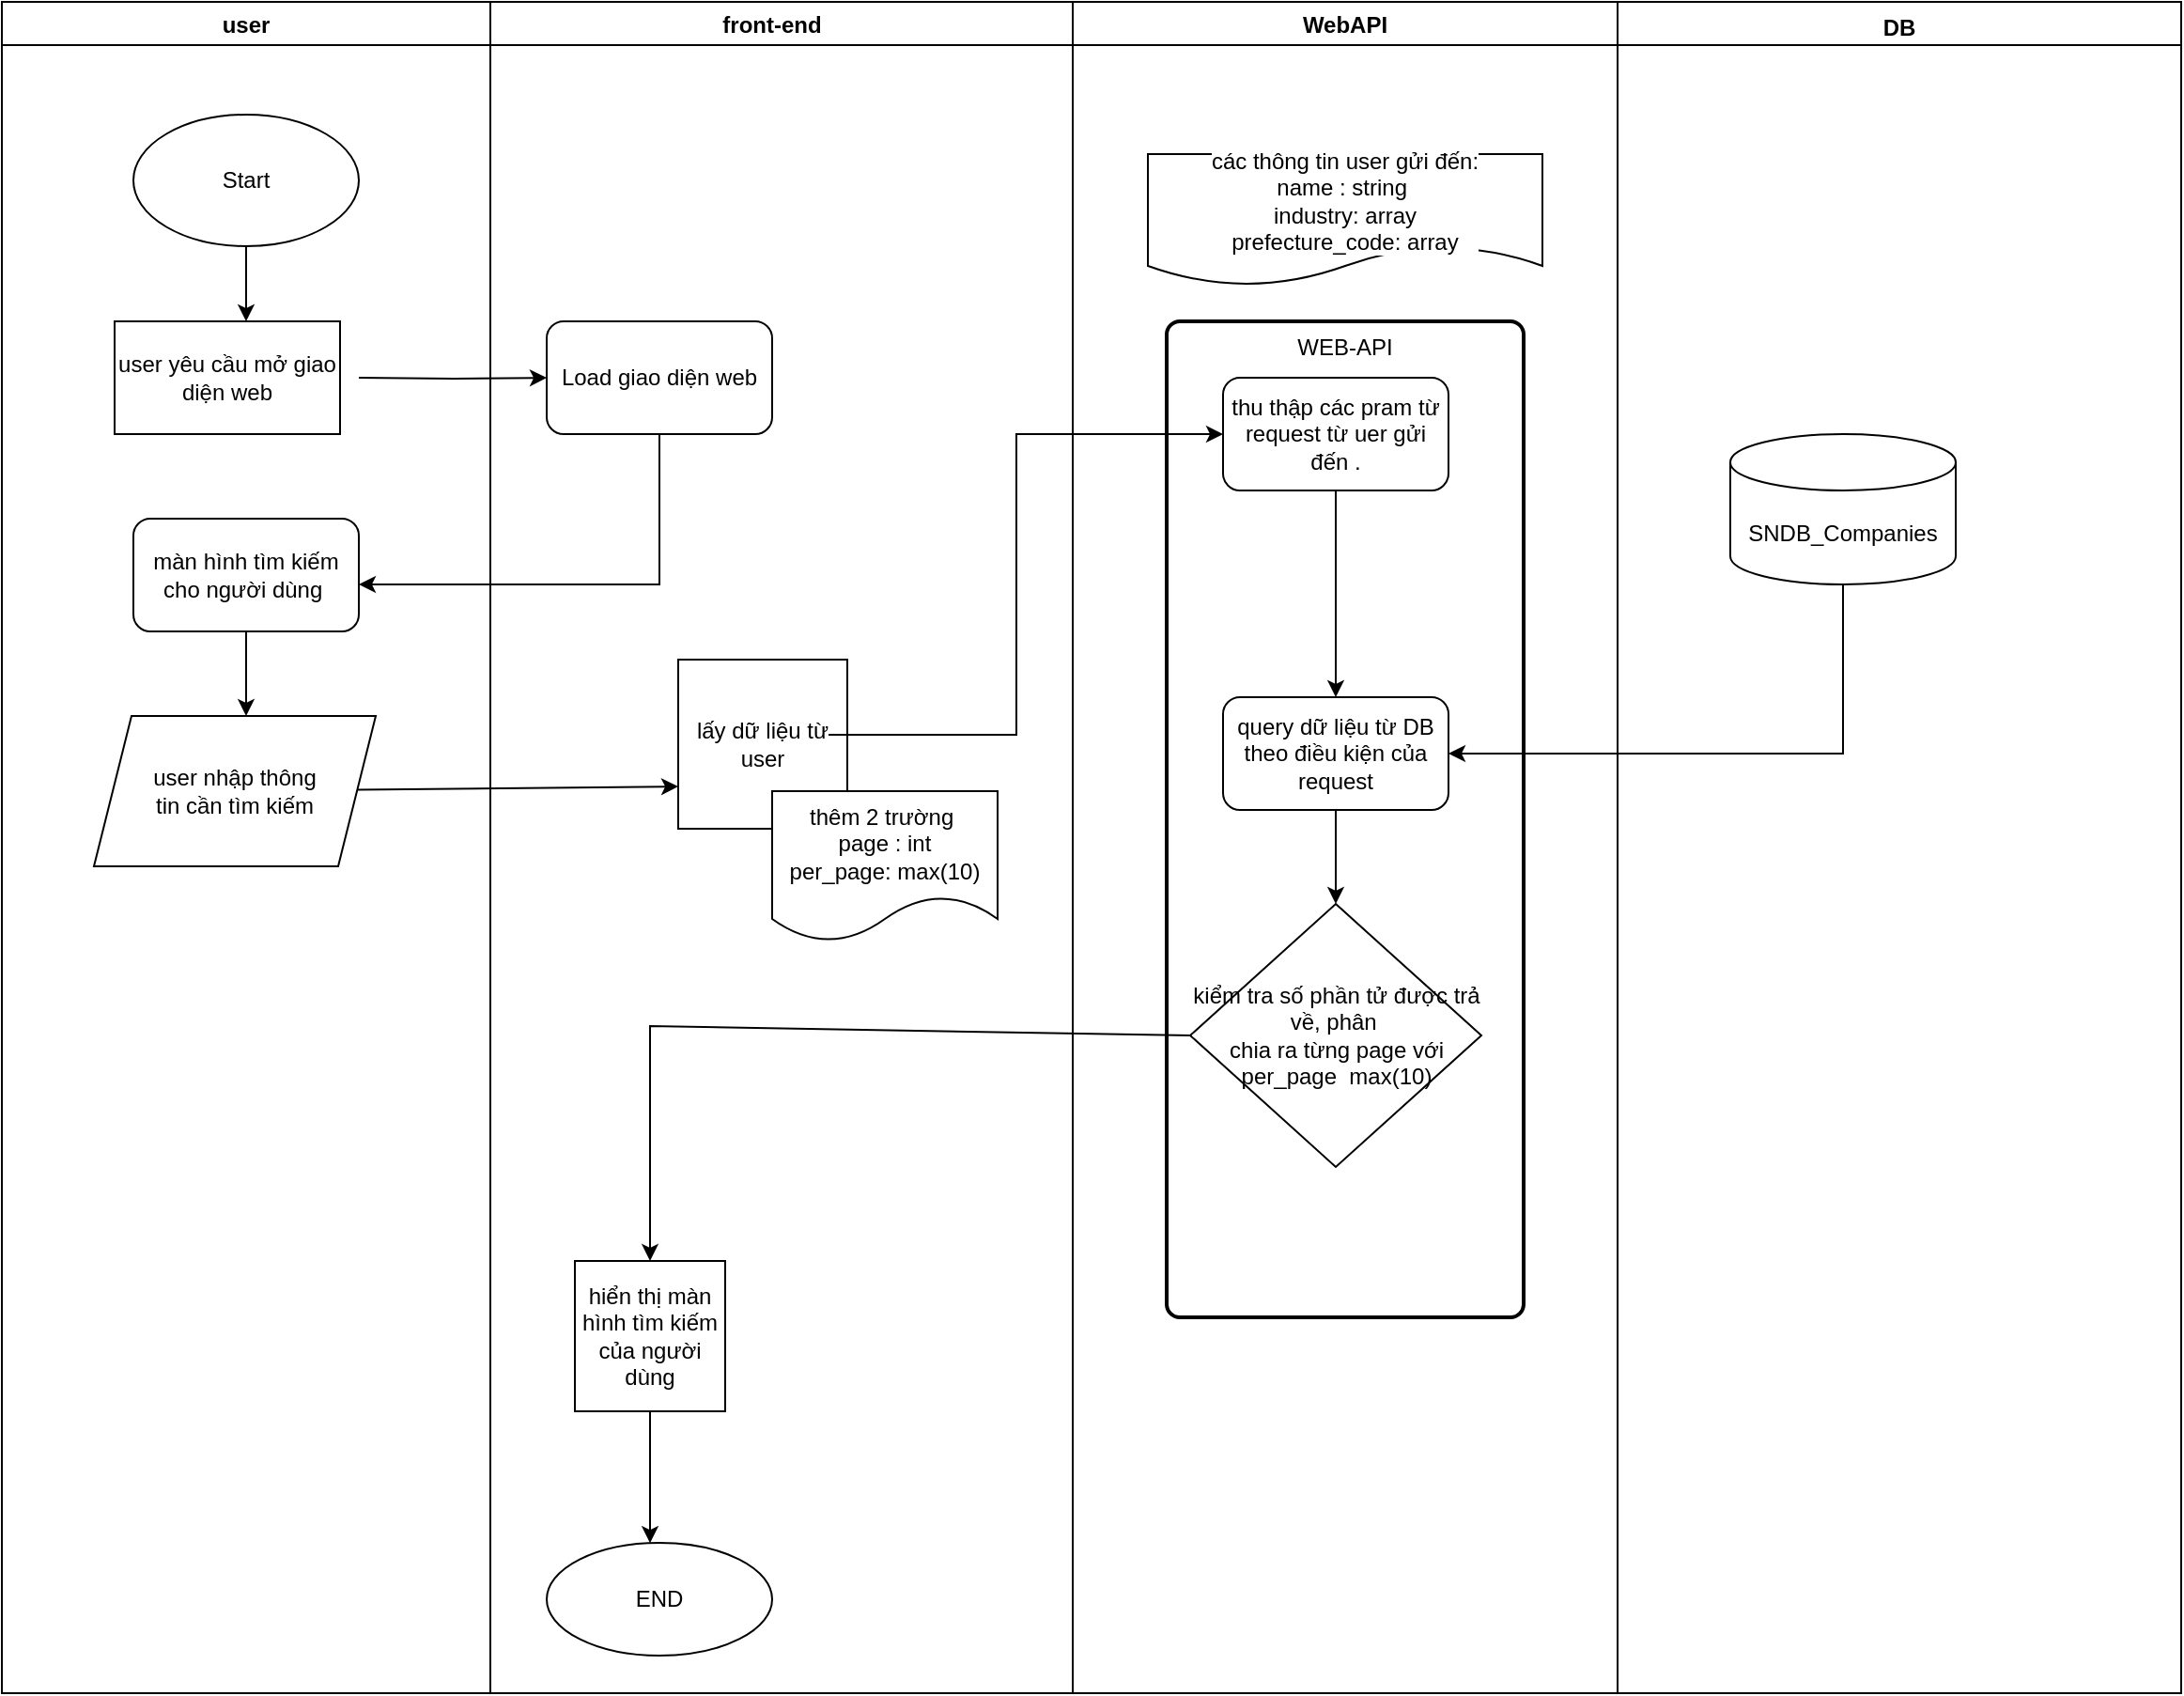 <mxfile version="20.3.0" type="github">
  <diagram name="Page-1" id="74e2e168-ea6b-b213-b513-2b3c1d86103e">
    <mxGraphModel dx="1350" dy="773" grid="1" gridSize="10" guides="1" tooltips="1" connect="1" arrows="1" fold="1" page="1" pageScale="1" pageWidth="1100" pageHeight="850" background="none" math="0" shadow="0">
      <root>
        <mxCell id="0" />
        <mxCell id="1" parent="0" />
        <mxCell id="SqcTT22bL6kexuG86sE3-2" value="front-end   " style="swimlane;" parent="1" vertex="1">
          <mxGeometry x="280" y="90" width="310" height="900" as="geometry" />
        </mxCell>
        <mxCell id="SqcTT22bL6kexuG86sE3-15" value="Load giao diện web" style="whiteSpace=wrap;html=1;rounded=1;" parent="SqcTT22bL6kexuG86sE3-2" vertex="1">
          <mxGeometry x="30" y="170" width="120" height="60" as="geometry" />
        </mxCell>
        <mxCell id="SqcTT22bL6kexuG86sE3-1" value="user" style="swimlane;" parent="SqcTT22bL6kexuG86sE3-2" vertex="1">
          <mxGeometry x="-260" width="260" height="900" as="geometry" />
        </mxCell>
        <mxCell id="SqcTT22bL6kexuG86sE3-14" value="" style="edgeStyle=orthogonalEdgeStyle;rounded=0;orthogonalLoop=1;jettySize=auto;html=1;" parent="SqcTT22bL6kexuG86sE3-1" source="SqcTT22bL6kexuG86sE3-6" edge="1">
          <mxGeometry relative="1" as="geometry">
            <mxPoint x="130" y="170" as="targetPoint" />
          </mxGeometry>
        </mxCell>
        <mxCell id="SqcTT22bL6kexuG86sE3-6" value="Start" style="ellipse;whiteSpace=wrap;html=1;" parent="SqcTT22bL6kexuG86sE3-1" vertex="1">
          <mxGeometry x="70" y="60" width="120" height="70" as="geometry" />
        </mxCell>
        <mxCell id="SqcTT22bL6kexuG86sE3-17" value="user yêu cầu mở giao diện web" style="rounded=0;whiteSpace=wrap;html=1;" parent="SqcTT22bL6kexuG86sE3-1" vertex="1">
          <mxGeometry x="60" y="170" width="120" height="60" as="geometry" />
        </mxCell>
        <mxCell id="SqcTT22bL6kexuG86sE3-20" value="màn hình tìm kiếm cho người dùng&amp;nbsp;" style="rounded=1;whiteSpace=wrap;html=1;" parent="SqcTT22bL6kexuG86sE3-1" vertex="1">
          <mxGeometry x="70" y="275" width="120" height="60" as="geometry" />
        </mxCell>
        <mxCell id="SqcTT22bL6kexuG86sE3-22" value="user nhập thông &lt;br&gt;tin cần tìm kiếm" style="shape=parallelogram;perimeter=parallelogramPerimeter;whiteSpace=wrap;html=1;fixedSize=1;" parent="SqcTT22bL6kexuG86sE3-1" vertex="1">
          <mxGeometry x="49" y="380" width="150" height="80" as="geometry" />
        </mxCell>
        <mxCell id="SqcTT22bL6kexuG86sE3-23" value="" style="endArrow=classic;html=1;rounded=0;exitX=0.5;exitY=1;exitDx=0;exitDy=0;" parent="SqcTT22bL6kexuG86sE3-1" source="SqcTT22bL6kexuG86sE3-20" edge="1">
          <mxGeometry width="50" height="50" relative="1" as="geometry">
            <mxPoint x="500" y="360" as="sourcePoint" />
            <mxPoint x="130" y="380" as="targetPoint" />
          </mxGeometry>
        </mxCell>
        <mxCell id="SqcTT22bL6kexuG86sE3-16" value="" style="edgeStyle=orthogonalEdgeStyle;rounded=0;orthogonalLoop=1;jettySize=auto;html=1;" parent="SqcTT22bL6kexuG86sE3-2" target="SqcTT22bL6kexuG86sE3-15" edge="1">
          <mxGeometry relative="1" as="geometry">
            <mxPoint x="-70" y="200" as="sourcePoint" />
          </mxGeometry>
        </mxCell>
        <mxCell id="SqcTT22bL6kexuG86sE3-21" value="" style="endArrow=classic;html=1;rounded=0;exitX=0.5;exitY=1;exitDx=0;exitDy=0;" parent="SqcTT22bL6kexuG86sE3-2" source="SqcTT22bL6kexuG86sE3-15" edge="1">
          <mxGeometry width="50" height="50" relative="1" as="geometry">
            <mxPoint x="240" y="370" as="sourcePoint" />
            <mxPoint x="-70" y="310" as="targetPoint" />
            <Array as="points">
              <mxPoint x="90" y="310" />
            </Array>
          </mxGeometry>
        </mxCell>
        <mxCell id="SqcTT22bL6kexuG86sE3-25" value="lấy dữ liệu từ user" style="whiteSpace=wrap;html=1;aspect=fixed;" parent="SqcTT22bL6kexuG86sE3-2" vertex="1">
          <mxGeometry x="100" y="350" width="90" height="90" as="geometry" />
        </mxCell>
        <mxCell id="SqcTT22bL6kexuG86sE3-26" value="" style="endArrow=classic;html=1;rounded=0;entryX=0;entryY=0.75;entryDx=0;entryDy=0;" parent="SqcTT22bL6kexuG86sE3-2" source="SqcTT22bL6kexuG86sE3-22" target="SqcTT22bL6kexuG86sE3-25" edge="1">
          <mxGeometry width="50" height="50" relative="1" as="geometry">
            <mxPoint x="240" y="360" as="sourcePoint" />
            <mxPoint x="290" y="310" as="targetPoint" />
          </mxGeometry>
        </mxCell>
        <mxCell id="SqcTT22bL6kexuG86sE3-36" value="hiển thị màn hình tìm kiếm của người dùng" style="whiteSpace=wrap;html=1;aspect=fixed;labelBackgroundColor=#ffffff;" parent="SqcTT22bL6kexuG86sE3-2" vertex="1">
          <mxGeometry x="45" y="670" width="80" height="80" as="geometry" />
        </mxCell>
        <mxCell id="SqcTT22bL6kexuG86sE3-37" value="END" style="ellipse;whiteSpace=wrap;html=1;labelBackgroundColor=#ffffff;" parent="SqcTT22bL6kexuG86sE3-2" vertex="1">
          <mxGeometry x="30" y="820" width="120" height="60" as="geometry" />
        </mxCell>
        <mxCell id="SqcTT22bL6kexuG86sE3-38" value="" style="edgeStyle=orthogonalEdgeStyle;rounded=0;orthogonalLoop=1;jettySize=auto;html=1;" parent="SqcTT22bL6kexuG86sE3-2" source="SqcTT22bL6kexuG86sE3-36" target="SqcTT22bL6kexuG86sE3-37" edge="1">
          <mxGeometry relative="1" as="geometry">
            <Array as="points">
              <mxPoint x="85" y="840" />
              <mxPoint x="85" y="840" />
            </Array>
          </mxGeometry>
        </mxCell>
        <mxCell id="4JpuejlF3E3OGQd7phmI-6" value="thêm 2 trường&amp;nbsp;&lt;br&gt;page : int&lt;br&gt;per_page: max(10)" style="shape=document;whiteSpace=wrap;html=1;boundedLbl=1;" vertex="1" parent="SqcTT22bL6kexuG86sE3-2">
          <mxGeometry x="150" y="420" width="120" height="80" as="geometry" />
        </mxCell>
        <mxCell id="SqcTT22bL6kexuG86sE3-4" value="DB" style="swimlane;verticalAlign=top;" parent="1" vertex="1">
          <mxGeometry x="880" y="90" width="300" height="900" as="geometry" />
        </mxCell>
        <mxCell id="SqcTT22bL6kexuG86sE3-5" value="SNDB_Companies" style="shape=cylinder3;whiteSpace=wrap;html=1;boundedLbl=1;backgroundOutline=1;size=15;" parent="SqcTT22bL6kexuG86sE3-4" vertex="1">
          <mxGeometry x="60" y="230" width="120" height="80" as="geometry" />
        </mxCell>
        <mxCell id="SqcTT22bL6kexuG86sE3-3" value="WebAPI" style="swimlane;" parent="SqcTT22bL6kexuG86sE3-4" vertex="1">
          <mxGeometry x="-290" width="290" height="900" as="geometry" />
        </mxCell>
        <mxCell id="SqcTT22bL6kexuG86sE3-27" value="WEB-API" style="rounded=1;whiteSpace=wrap;html=1;absoluteArcSize=1;arcSize=14;strokeWidth=2;verticalAlign=top;" parent="SqcTT22bL6kexuG86sE3-3" vertex="1">
          <mxGeometry x="50" y="170" width="190" height="530" as="geometry" />
        </mxCell>
        <mxCell id="SqcTT22bL6kexuG86sE3-28" value="thu thập các pram từ request từ uer gửi đến ." style="rounded=1;whiteSpace=wrap;html=1;labelBackgroundColor=#ffffff;" parent="SqcTT22bL6kexuG86sE3-3" vertex="1">
          <mxGeometry x="80" y="200" width="120" height="60" as="geometry" />
        </mxCell>
        <mxCell id="SqcTT22bL6kexuG86sE3-30" value="các thông tin user gửi đến:&lt;br&gt;name : string&amp;nbsp;&lt;br&gt;industry: array&lt;br&gt;prefecture_code: array" style="shape=document;whiteSpace=wrap;html=1;boundedLbl=1;labelBackgroundColor=#ffffff;" parent="SqcTT22bL6kexuG86sE3-3" vertex="1">
          <mxGeometry x="40" y="81" width="210" height="70" as="geometry" />
        </mxCell>
        <mxCell id="SqcTT22bL6kexuG86sE3-33" value="query dữ liệu từ DB theo điều kiện của request" style="whiteSpace=wrap;html=1;rounded=1;labelBackgroundColor=#ffffff;" parent="SqcTT22bL6kexuG86sE3-3" vertex="1">
          <mxGeometry x="80" y="370" width="120" height="60" as="geometry" />
        </mxCell>
        <mxCell id="4JpuejlF3E3OGQd7phmI-12" value="" style="endArrow=classic;html=1;rounded=0;" edge="1" parent="SqcTT22bL6kexuG86sE3-3" source="SqcTT22bL6kexuG86sE3-28" target="SqcTT22bL6kexuG86sE3-33">
          <mxGeometry width="50" height="50" relative="1" as="geometry">
            <mxPoint x="-40" y="530" as="sourcePoint" />
            <mxPoint x="10" y="480" as="targetPoint" />
          </mxGeometry>
        </mxCell>
        <mxCell id="4JpuejlF3E3OGQd7phmI-14" value="kiểm tra số phần tử được trả về, phân&amp;nbsp;&lt;br&gt;chia ra từng page với&lt;br&gt;per_page&amp;nbsp; max(10)" style="rhombus;whiteSpace=wrap;html=1;" vertex="1" parent="SqcTT22bL6kexuG86sE3-3">
          <mxGeometry x="62.5" y="480" width="155" height="140" as="geometry" />
        </mxCell>
        <mxCell id="4JpuejlF3E3OGQd7phmI-15" value="" style="endArrow=classic;html=1;rounded=0;" edge="1" parent="SqcTT22bL6kexuG86sE3-3" source="SqcTT22bL6kexuG86sE3-33" target="4JpuejlF3E3OGQd7phmI-14">
          <mxGeometry width="50" height="50" relative="1" as="geometry">
            <mxPoint x="-40" y="480" as="sourcePoint" />
            <mxPoint x="10" y="430" as="targetPoint" />
          </mxGeometry>
        </mxCell>
        <mxCell id="SqcTT22bL6kexuG86sE3-39" value="" style="endArrow=classic;html=1;rounded=0;entryX=1;entryY=0.5;entryDx=0;entryDy=0;" parent="SqcTT22bL6kexuG86sE3-4" source="SqcTT22bL6kexuG86sE3-5" target="SqcTT22bL6kexuG86sE3-33" edge="1">
          <mxGeometry relative="1" as="geometry">
            <mxPoint x="-270" y="340" as="sourcePoint" />
            <mxPoint x="120" y="490" as="targetPoint" />
            <Array as="points">
              <mxPoint x="120" y="340" />
              <mxPoint x="120" y="400" />
            </Array>
          </mxGeometry>
        </mxCell>
        <mxCell id="SqcTT22bL6kexuG86sE3-29" value="" style="endArrow=classic;html=1;rounded=0;" parent="1" target="SqcTT22bL6kexuG86sE3-28" edge="1">
          <mxGeometry width="50" height="50" relative="1" as="geometry">
            <mxPoint x="460" y="480" as="sourcePoint" />
            <mxPoint x="510" y="500" as="targetPoint" />
            <Array as="points">
              <mxPoint x="560" y="480" />
              <mxPoint x="560" y="320" />
            </Array>
          </mxGeometry>
        </mxCell>
        <mxCell id="4JpuejlF3E3OGQd7phmI-4" value="" style="endArrow=classic;html=1;rounded=0;exitX=0;exitY=0.5;exitDx=0;exitDy=0;" edge="1" parent="1" source="4JpuejlF3E3OGQd7phmI-14" target="SqcTT22bL6kexuG86sE3-36">
          <mxGeometry width="50" height="50" relative="1" as="geometry">
            <mxPoint x="365" y="650" as="sourcePoint" />
            <mxPoint x="570" y="670" as="targetPoint" />
            <Array as="points">
              <mxPoint x="365" y="635" />
            </Array>
          </mxGeometry>
        </mxCell>
      </root>
    </mxGraphModel>
  </diagram>
</mxfile>
